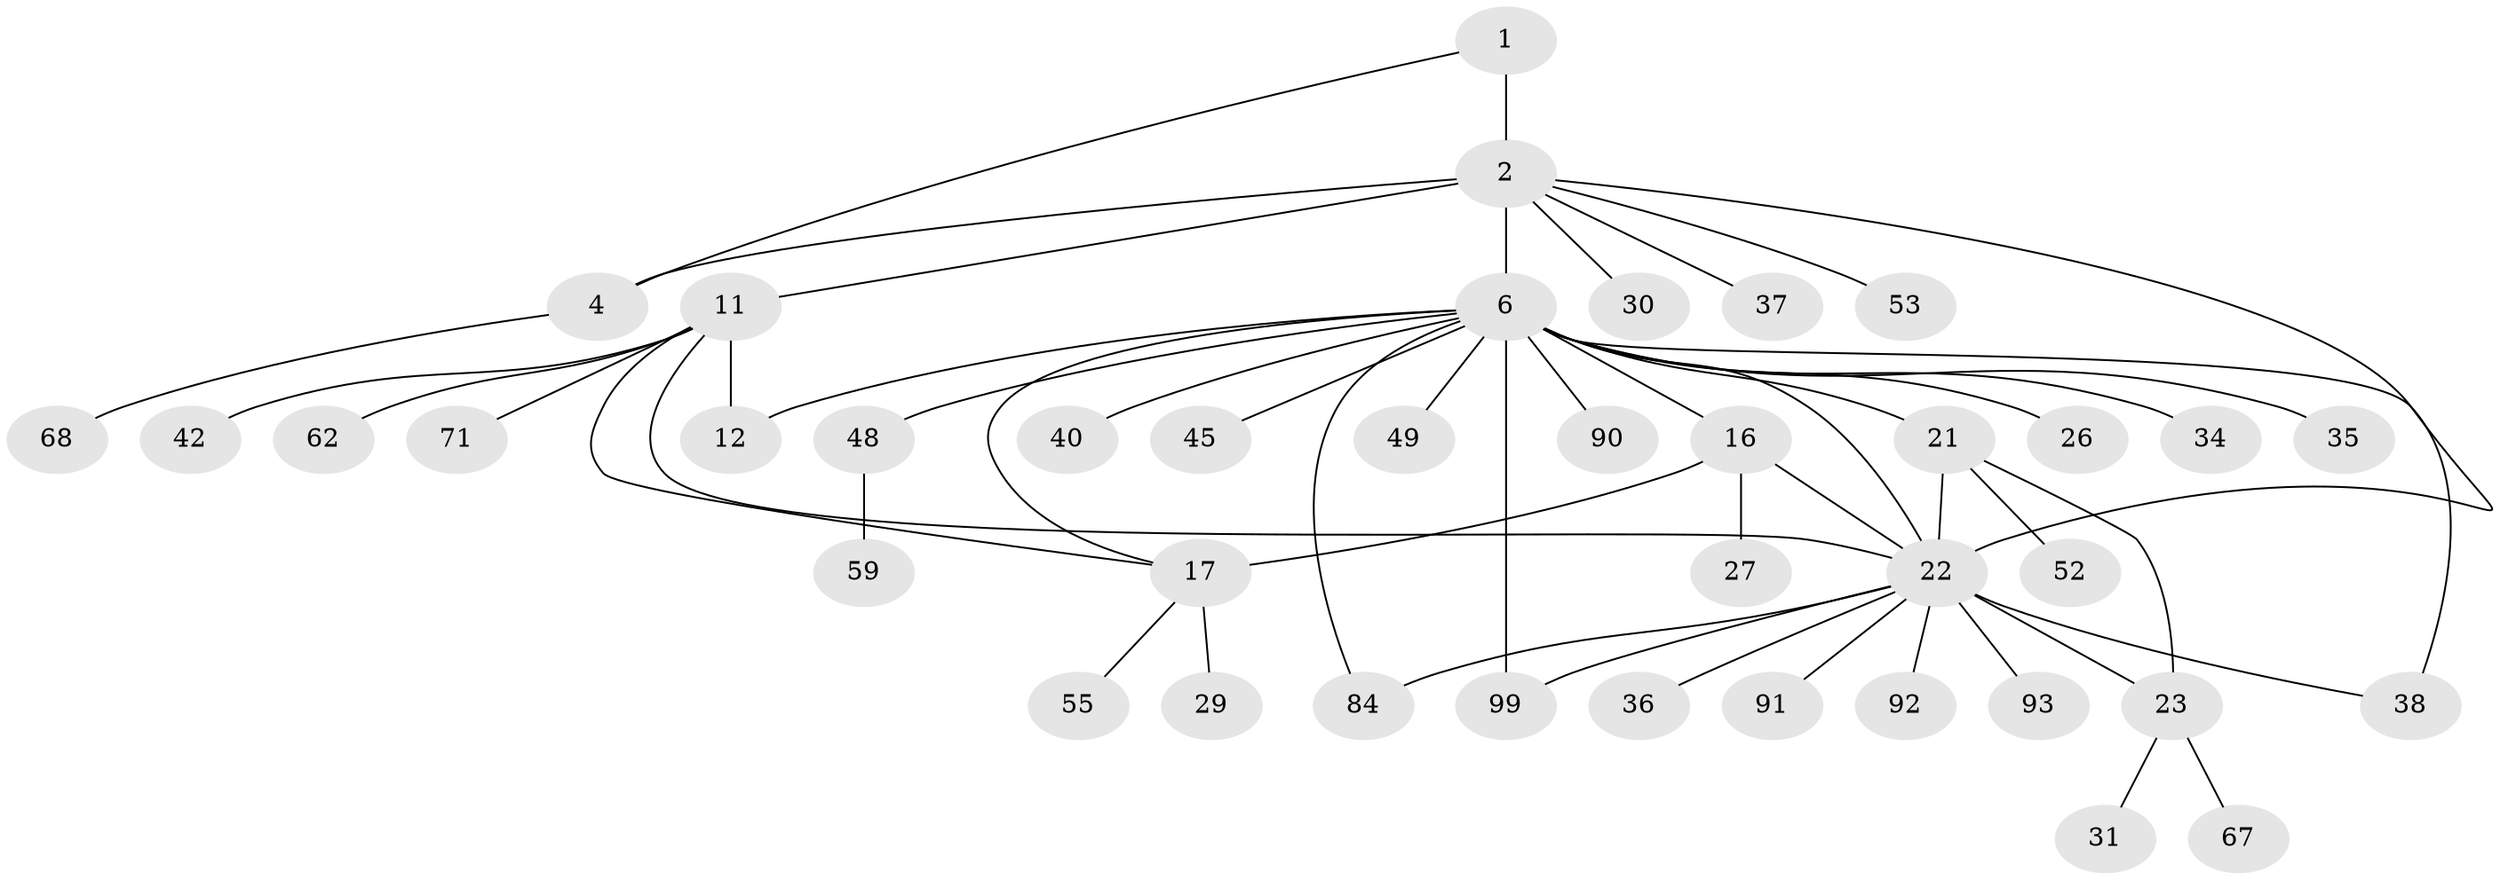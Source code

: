 // original degree distribution, {5: 0.05, 8: 0.05, 12: 0.01, 6: 0.06, 9: 0.04, 10: 0.01, 4: 0.01, 15: 0.01, 14: 0.01, 2: 0.17, 1: 0.56, 3: 0.02}
// Generated by graph-tools (version 1.1) at 2025/19/03/04/25 18:19:43]
// undirected, 40 vertices, 51 edges
graph export_dot {
graph [start="1"]
  node [color=gray90,style=filled];
  1 [super="+56"];
  2 [super="+43+3+69"];
  4 [super="+50"];
  6 [super="+7+8+86+9"];
  11 [super="+14+15+51"];
  12 [super="+60+13+58"];
  16 [super="+19"];
  17 [super="+20+65+70+85"];
  21 [super="+63+25"];
  22 [super="+24"];
  23;
  26 [super="+100"];
  27;
  29 [super="+76"];
  30 [super="+77"];
  31 [super="+57"];
  34;
  35;
  36;
  37;
  38;
  40;
  42;
  45;
  48;
  49;
  52;
  53;
  55;
  59;
  62;
  67;
  68 [super="+74+96"];
  71;
  84;
  90;
  91;
  92;
  93;
  99;
  1 -- 2 [weight=3];
  1 -- 4;
  2 -- 4 [weight=3];
  2 -- 30;
  2 -- 6 [weight=4];
  2 -- 37;
  2 -- 11;
  2 -- 53;
  2 -- 22 [weight=2];
  4 -- 68;
  6 -- 38;
  6 -- 48;
  6 -- 22;
  6 -- 26;
  6 -- 34;
  6 -- 99;
  6 -- 35 [weight=2];
  6 -- 40;
  6 -- 12;
  6 -- 45;
  6 -- 16 [weight=2];
  6 -- 17 [weight=2];
  6 -- 49;
  6 -- 84;
  6 -- 21 [weight=2];
  6 -- 90;
  11 -- 12 [weight=6];
  11 -- 22;
  11 -- 17;
  11 -- 42;
  11 -- 62;
  11 -- 71;
  16 -- 17 [weight=4];
  16 -- 27;
  16 -- 22;
  17 -- 55;
  17 -- 29;
  21 -- 22 [weight=4];
  21 -- 23 [weight=2];
  21 -- 52;
  22 -- 23 [weight=2];
  22 -- 36;
  22 -- 99;
  22 -- 38;
  22 -- 84;
  22 -- 91;
  22 -- 92;
  22 -- 93;
  23 -- 31;
  23 -- 67;
  48 -- 59;
}
